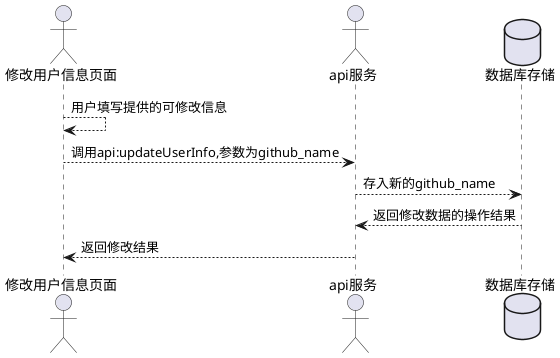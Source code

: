 @startuml
actor 修改用户信息页面
actor api服务
database 数据库存储
修改用户信息页面-->修改用户信息页面:用户填写提供的可修改信息
修改用户信息页面-->api服务:调用api:updateUserInfo,参数为github_name
api服务-->数据库存储:存入新的github_name
数据库存储-->api服务:返回修改数据的操作结果
api服务-->修改用户信息页面:返回修改结果
@enduml